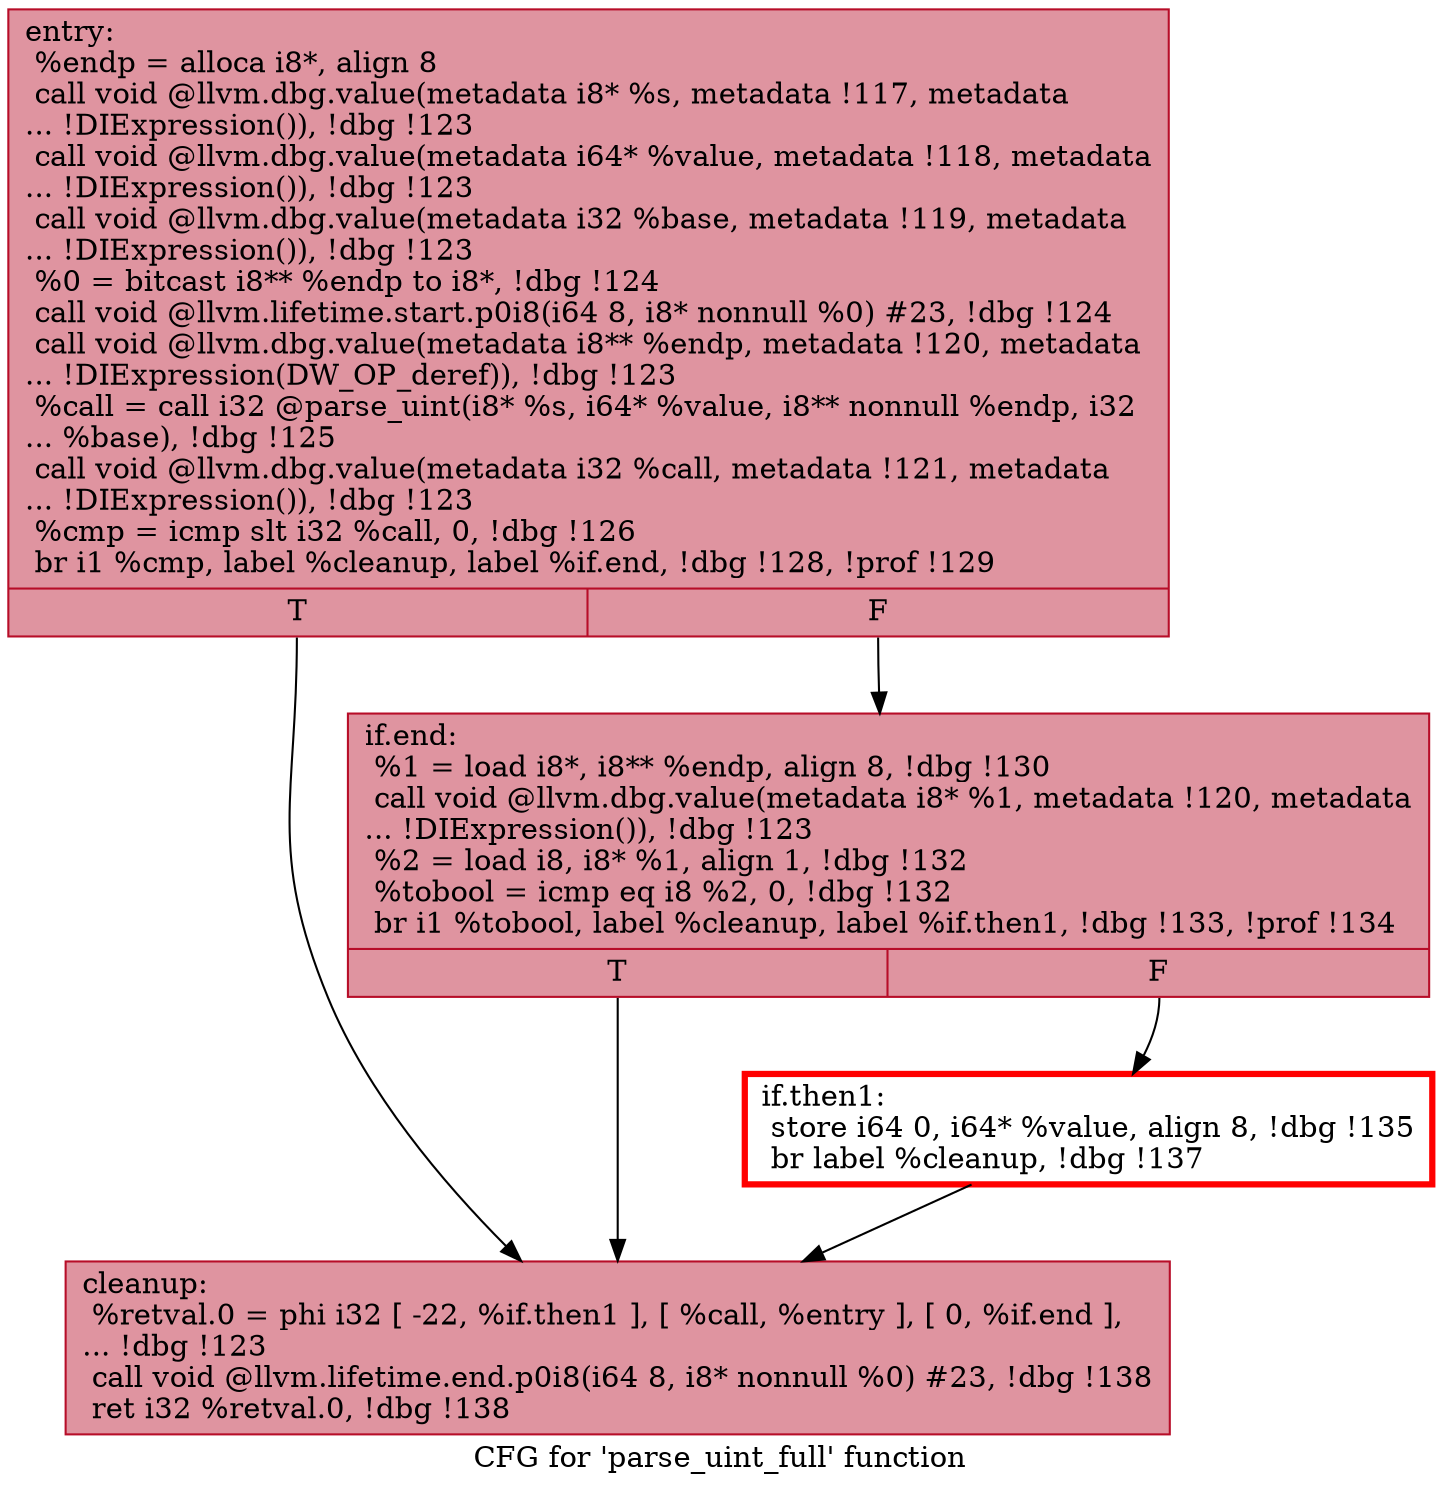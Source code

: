 digraph "CFG for 'parse_uint_full' function" {
	label="CFG for 'parse_uint_full' function";

	Node0x5557ed8b4300 [shape=record,color="#b70d28ff", style=filled, fillcolor="#b70d2870",label="{entry:\l  %endp = alloca i8*, align 8\l  call void @llvm.dbg.value(metadata i8* %s, metadata !117, metadata\l... !DIExpression()), !dbg !123\l  call void @llvm.dbg.value(metadata i64* %value, metadata !118, metadata\l... !DIExpression()), !dbg !123\l  call void @llvm.dbg.value(metadata i32 %base, metadata !119, metadata\l... !DIExpression()), !dbg !123\l  %0 = bitcast i8** %endp to i8*, !dbg !124\l  call void @llvm.lifetime.start.p0i8(i64 8, i8* nonnull %0) #23, !dbg !124\l  call void @llvm.dbg.value(metadata i8** %endp, metadata !120, metadata\l... !DIExpression(DW_OP_deref)), !dbg !123\l  %call = call i32 @parse_uint(i8* %s, i64* %value, i8** nonnull %endp, i32\l... %base), !dbg !125\l  call void @llvm.dbg.value(metadata i32 %call, metadata !121, metadata\l... !DIExpression()), !dbg !123\l  %cmp = icmp slt i32 %call, 0, !dbg !126\l  br i1 %cmp, label %cleanup, label %if.end, !dbg !128, !prof !129\l|{<s0>T|<s1>F}}"];
	Node0x5557ed8b4300:s0 -> Node0x5557ed8c0640;
	Node0x5557ed8b4300:s1 -> Node0x5557ed8bfe40;
	Node0x5557ed8bfe40 [shape=record,color="#b70d28ff", style=filled, fillcolor="#b70d2870",label="{if.end:                                           \l  %1 = load i8*, i8** %endp, align 8, !dbg !130\l  call void @llvm.dbg.value(metadata i8* %1, metadata !120, metadata\l... !DIExpression()), !dbg !123\l  %2 = load i8, i8* %1, align 1, !dbg !132\l  %tobool = icmp eq i8 %2, 0, !dbg !132\l  br i1 %tobool, label %cleanup, label %if.then1, !dbg !133, !prof !134\l|{<s0>T|<s1>F}}"];
	Node0x5557ed8bfe40:s0 -> Node0x5557ed8c0640;
	Node0x5557ed8bfe40:s1 -> Node0x5557ed8c0900;
	Node0x5557ed8c0900 [shape=record,penwidth=3.0, color="red",label="{if.then1:                                         \l  store i64 0, i64* %value, align 8, !dbg !135\l  br label %cleanup, !dbg !137\l}"];
	Node0x5557ed8c0900 -> Node0x5557ed8c0640;
	Node0x5557ed8c0640 [shape=record,color="#b70d28ff", style=filled, fillcolor="#b70d2870",label="{cleanup:                                          \l  %retval.0 = phi i32 [ -22, %if.then1 ], [ %call, %entry ], [ 0, %if.end ],\l... !dbg !123\l  call void @llvm.lifetime.end.p0i8(i64 8, i8* nonnull %0) #23, !dbg !138\l  ret i32 %retval.0, !dbg !138\l}"];
}
